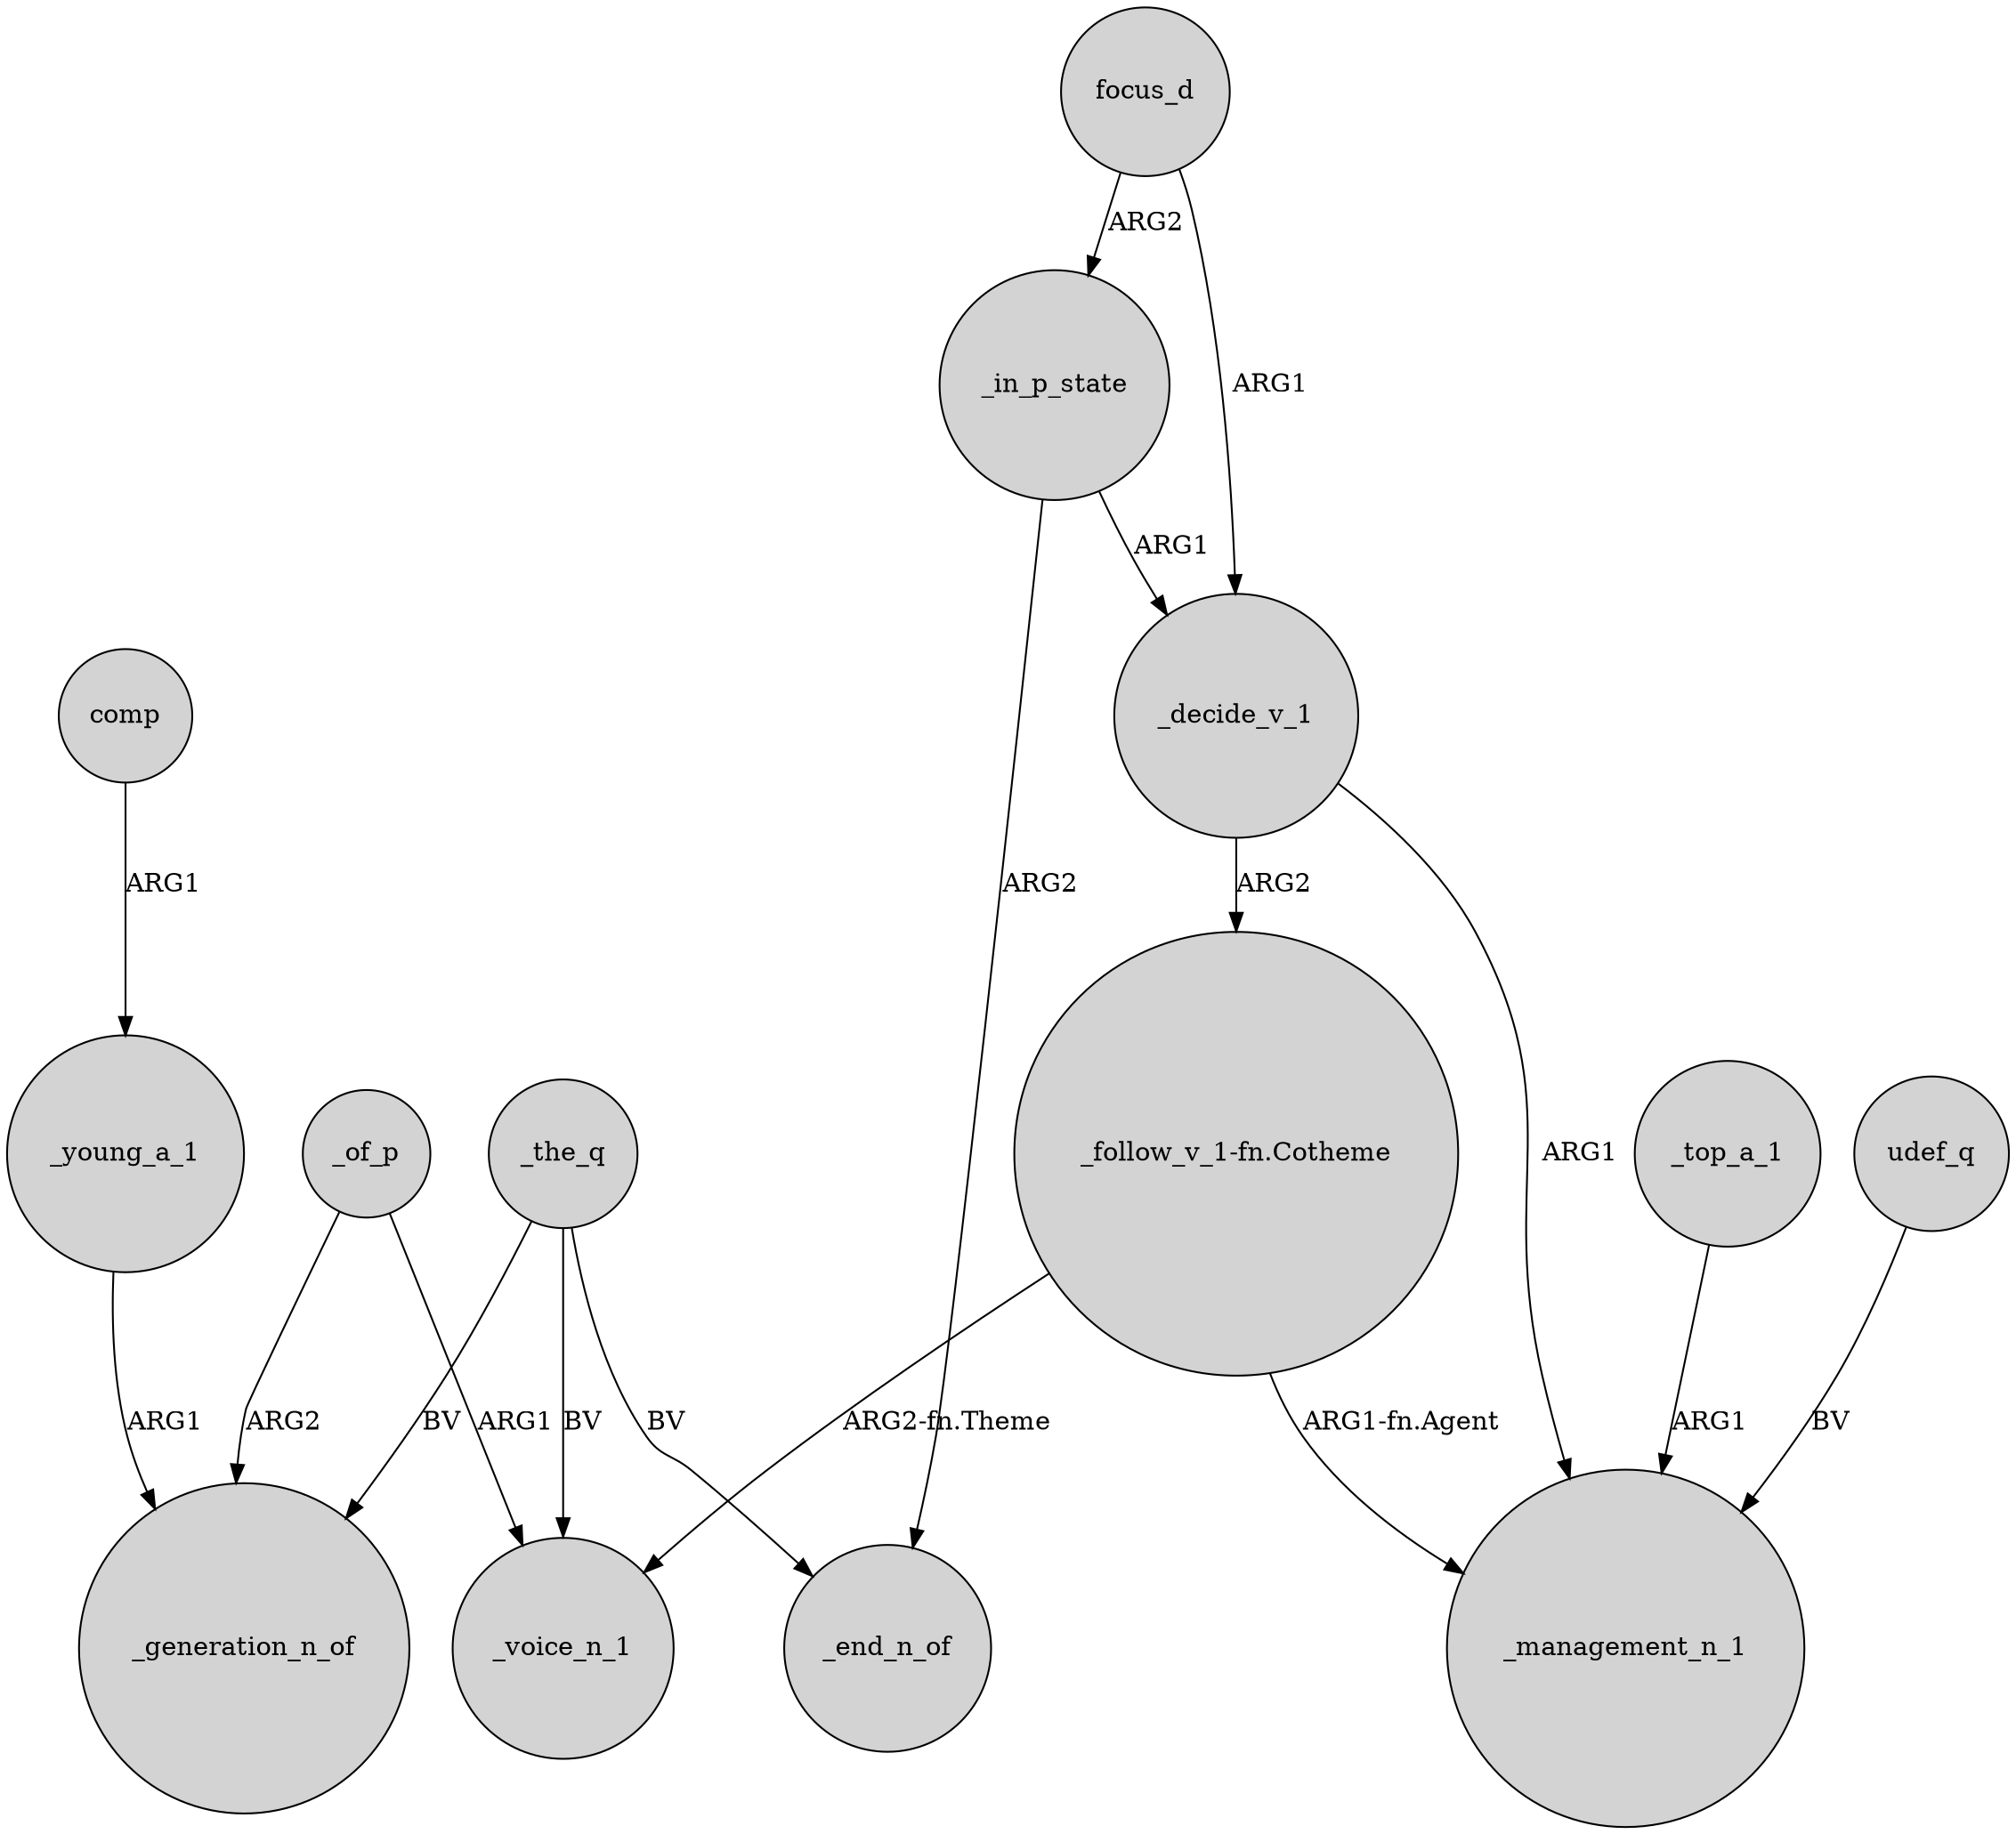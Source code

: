 digraph {
	node [shape=circle style=filled]
	_of_p -> _generation_n_of [label=ARG2]
	_top_a_1 -> _management_n_1 [label=ARG1]
	_decide_v_1 -> _management_n_1 [label=ARG1]
	_the_q -> _generation_n_of [label=BV]
	_of_p -> _voice_n_1 [label=ARG1]
	udef_q -> _management_n_1 [label=BV]
	_young_a_1 -> _generation_n_of [label=ARG1]
	"_follow_v_1-fn.Cotheme" -> _voice_n_1 [label="ARG2-fn.Theme"]
	_in_p_state -> _end_n_of [label=ARG2]
	_the_q -> _voice_n_1 [label=BV]
	"_follow_v_1-fn.Cotheme" -> _management_n_1 [label="ARG1-fn.Agent"]
	_the_q -> _end_n_of [label=BV]
	focus_d -> _decide_v_1 [label=ARG1]
	_in_p_state -> _decide_v_1 [label=ARG1]
	_decide_v_1 -> "_follow_v_1-fn.Cotheme" [label=ARG2]
	focus_d -> _in_p_state [label=ARG2]
	comp -> _young_a_1 [label=ARG1]
}
